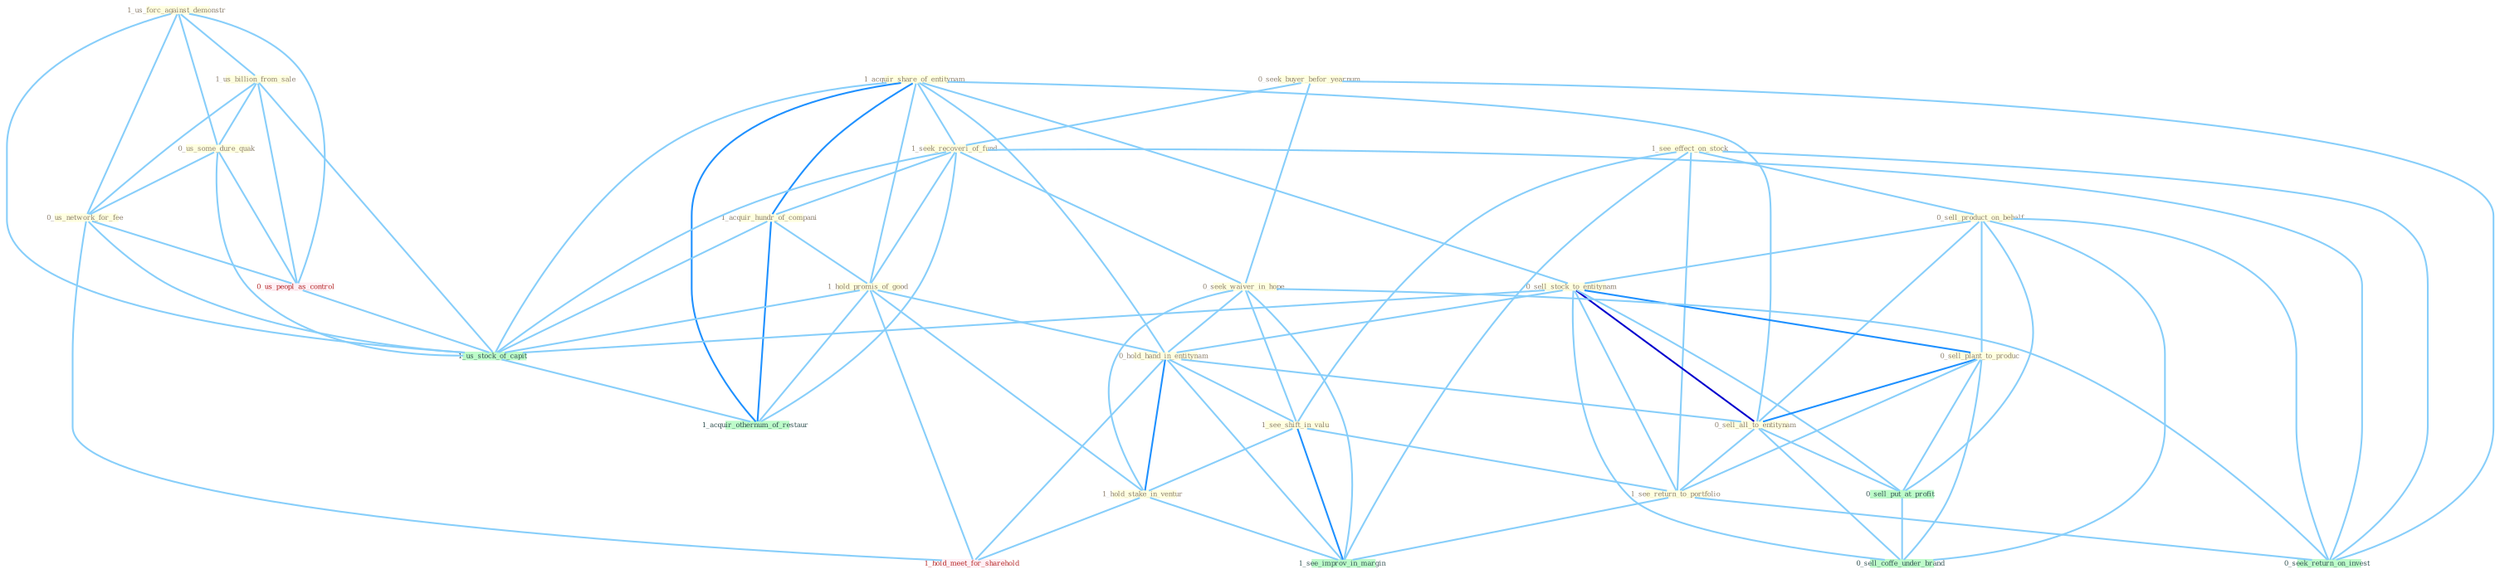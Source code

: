 Graph G{ 
    node
    [shape=polygon,style=filled,width=.5,height=.06,color="#BDFCC9",fixedsize=true,fontsize=4,
    fontcolor="#2f4f4f"];
    {node
    [color="#ffffe0", fontcolor="#8b7d6b"] "1_acquir_share_of_entitynam " "0_seek_buyer_befor_yearnum " "1_seek_recoveri_of_fund " "1_see_effect_on_stock " "0_sell_product_on_behalf " "1_us_forc_against_demonstr " "1_acquir_hundr_of_compani " "1_us_billion_from_sale " "0_sell_stock_to_entitynam " "1_hold_promis_of_good " "0_seek_waiver_in_hope " "0_us_some_dure_quak " "0_us_network_for_fee " "0_hold_hand_in_entitynam " "1_see_shift_in_valu " "0_sell_plant_to_produc " "1_hold_stake_in_ventur " "0_sell_all_to_entitynam " "1_see_return_to_portfolio "}
{node [color="#fff0f5", fontcolor="#b22222"] "0_us_peopl_as_control " "1_hold_meet_for_sharehold "}
edge [color="#B0E2FF"];

	"1_acquir_share_of_entitynam " -- "1_seek_recoveri_of_fund " [w="1", color="#87cefa" ];
	"1_acquir_share_of_entitynam " -- "1_acquir_hundr_of_compani " [w="2", color="#1e90ff" , len=0.8];
	"1_acquir_share_of_entitynam " -- "0_sell_stock_to_entitynam " [w="1", color="#87cefa" ];
	"1_acquir_share_of_entitynam " -- "1_hold_promis_of_good " [w="1", color="#87cefa" ];
	"1_acquir_share_of_entitynam " -- "0_hold_hand_in_entitynam " [w="1", color="#87cefa" ];
	"1_acquir_share_of_entitynam " -- "0_sell_all_to_entitynam " [w="1", color="#87cefa" ];
	"1_acquir_share_of_entitynam " -- "1_us_stock_of_capit " [w="1", color="#87cefa" ];
	"1_acquir_share_of_entitynam " -- "1_acquir_othernum_of_restaur " [w="2", color="#1e90ff" , len=0.8];
	"0_seek_buyer_befor_yearnum " -- "1_seek_recoveri_of_fund " [w="1", color="#87cefa" ];
	"0_seek_buyer_befor_yearnum " -- "0_seek_waiver_in_hope " [w="1", color="#87cefa" ];
	"0_seek_buyer_befor_yearnum " -- "0_seek_return_on_invest " [w="1", color="#87cefa" ];
	"1_seek_recoveri_of_fund " -- "1_acquir_hundr_of_compani " [w="1", color="#87cefa" ];
	"1_seek_recoveri_of_fund " -- "1_hold_promis_of_good " [w="1", color="#87cefa" ];
	"1_seek_recoveri_of_fund " -- "0_seek_waiver_in_hope " [w="1", color="#87cefa" ];
	"1_seek_recoveri_of_fund " -- "0_seek_return_on_invest " [w="1", color="#87cefa" ];
	"1_seek_recoveri_of_fund " -- "1_us_stock_of_capit " [w="1", color="#87cefa" ];
	"1_seek_recoveri_of_fund " -- "1_acquir_othernum_of_restaur " [w="1", color="#87cefa" ];
	"1_see_effect_on_stock " -- "0_sell_product_on_behalf " [w="1", color="#87cefa" ];
	"1_see_effect_on_stock " -- "1_see_shift_in_valu " [w="1", color="#87cefa" ];
	"1_see_effect_on_stock " -- "1_see_return_to_portfolio " [w="1", color="#87cefa" ];
	"1_see_effect_on_stock " -- "0_seek_return_on_invest " [w="1", color="#87cefa" ];
	"1_see_effect_on_stock " -- "1_see_improv_in_margin " [w="1", color="#87cefa" ];
	"0_sell_product_on_behalf " -- "0_sell_stock_to_entitynam " [w="1", color="#87cefa" ];
	"0_sell_product_on_behalf " -- "0_sell_plant_to_produc " [w="1", color="#87cefa" ];
	"0_sell_product_on_behalf " -- "0_sell_all_to_entitynam " [w="1", color="#87cefa" ];
	"0_sell_product_on_behalf " -- "0_sell_put_at_profit " [w="1", color="#87cefa" ];
	"0_sell_product_on_behalf " -- "0_seek_return_on_invest " [w="1", color="#87cefa" ];
	"0_sell_product_on_behalf " -- "0_sell_coffe_under_brand " [w="1", color="#87cefa" ];
	"1_us_forc_against_demonstr " -- "1_us_billion_from_sale " [w="1", color="#87cefa" ];
	"1_us_forc_against_demonstr " -- "0_us_some_dure_quak " [w="1", color="#87cefa" ];
	"1_us_forc_against_demonstr " -- "0_us_network_for_fee " [w="1", color="#87cefa" ];
	"1_us_forc_against_demonstr " -- "0_us_peopl_as_control " [w="1", color="#87cefa" ];
	"1_us_forc_against_demonstr " -- "1_us_stock_of_capit " [w="1", color="#87cefa" ];
	"1_acquir_hundr_of_compani " -- "1_hold_promis_of_good " [w="1", color="#87cefa" ];
	"1_acquir_hundr_of_compani " -- "1_us_stock_of_capit " [w="1", color="#87cefa" ];
	"1_acquir_hundr_of_compani " -- "1_acquir_othernum_of_restaur " [w="2", color="#1e90ff" , len=0.8];
	"1_us_billion_from_sale " -- "0_us_some_dure_quak " [w="1", color="#87cefa" ];
	"1_us_billion_from_sale " -- "0_us_network_for_fee " [w="1", color="#87cefa" ];
	"1_us_billion_from_sale " -- "0_us_peopl_as_control " [w="1", color="#87cefa" ];
	"1_us_billion_from_sale " -- "1_us_stock_of_capit " [w="1", color="#87cefa" ];
	"0_sell_stock_to_entitynam " -- "0_hold_hand_in_entitynam " [w="1", color="#87cefa" ];
	"0_sell_stock_to_entitynam " -- "0_sell_plant_to_produc " [w="2", color="#1e90ff" , len=0.8];
	"0_sell_stock_to_entitynam " -- "0_sell_all_to_entitynam " [w="3", color="#0000cd" , len=0.6];
	"0_sell_stock_to_entitynam " -- "1_see_return_to_portfolio " [w="1", color="#87cefa" ];
	"0_sell_stock_to_entitynam " -- "0_sell_put_at_profit " [w="1", color="#87cefa" ];
	"0_sell_stock_to_entitynam " -- "1_us_stock_of_capit " [w="1", color="#87cefa" ];
	"0_sell_stock_to_entitynam " -- "0_sell_coffe_under_brand " [w="1", color="#87cefa" ];
	"1_hold_promis_of_good " -- "0_hold_hand_in_entitynam " [w="1", color="#87cefa" ];
	"1_hold_promis_of_good " -- "1_hold_stake_in_ventur " [w="1", color="#87cefa" ];
	"1_hold_promis_of_good " -- "1_us_stock_of_capit " [w="1", color="#87cefa" ];
	"1_hold_promis_of_good " -- "1_hold_meet_for_sharehold " [w="1", color="#87cefa" ];
	"1_hold_promis_of_good " -- "1_acquir_othernum_of_restaur " [w="1", color="#87cefa" ];
	"0_seek_waiver_in_hope " -- "0_hold_hand_in_entitynam " [w="1", color="#87cefa" ];
	"0_seek_waiver_in_hope " -- "1_see_shift_in_valu " [w="1", color="#87cefa" ];
	"0_seek_waiver_in_hope " -- "1_hold_stake_in_ventur " [w="1", color="#87cefa" ];
	"0_seek_waiver_in_hope " -- "0_seek_return_on_invest " [w="1", color="#87cefa" ];
	"0_seek_waiver_in_hope " -- "1_see_improv_in_margin " [w="1", color="#87cefa" ];
	"0_us_some_dure_quak " -- "0_us_network_for_fee " [w="1", color="#87cefa" ];
	"0_us_some_dure_quak " -- "0_us_peopl_as_control " [w="1", color="#87cefa" ];
	"0_us_some_dure_quak " -- "1_us_stock_of_capit " [w="1", color="#87cefa" ];
	"0_us_network_for_fee " -- "0_us_peopl_as_control " [w="1", color="#87cefa" ];
	"0_us_network_for_fee " -- "1_us_stock_of_capit " [w="1", color="#87cefa" ];
	"0_us_network_for_fee " -- "1_hold_meet_for_sharehold " [w="1", color="#87cefa" ];
	"0_hold_hand_in_entitynam " -- "1_see_shift_in_valu " [w="1", color="#87cefa" ];
	"0_hold_hand_in_entitynam " -- "1_hold_stake_in_ventur " [w="2", color="#1e90ff" , len=0.8];
	"0_hold_hand_in_entitynam " -- "0_sell_all_to_entitynam " [w="1", color="#87cefa" ];
	"0_hold_hand_in_entitynam " -- "1_see_improv_in_margin " [w="1", color="#87cefa" ];
	"0_hold_hand_in_entitynam " -- "1_hold_meet_for_sharehold " [w="1", color="#87cefa" ];
	"1_see_shift_in_valu " -- "1_hold_stake_in_ventur " [w="1", color="#87cefa" ];
	"1_see_shift_in_valu " -- "1_see_return_to_portfolio " [w="1", color="#87cefa" ];
	"1_see_shift_in_valu " -- "1_see_improv_in_margin " [w="2", color="#1e90ff" , len=0.8];
	"0_sell_plant_to_produc " -- "0_sell_all_to_entitynam " [w="2", color="#1e90ff" , len=0.8];
	"0_sell_plant_to_produc " -- "1_see_return_to_portfolio " [w="1", color="#87cefa" ];
	"0_sell_plant_to_produc " -- "0_sell_put_at_profit " [w="1", color="#87cefa" ];
	"0_sell_plant_to_produc " -- "0_sell_coffe_under_brand " [w="1", color="#87cefa" ];
	"1_hold_stake_in_ventur " -- "1_see_improv_in_margin " [w="1", color="#87cefa" ];
	"1_hold_stake_in_ventur " -- "1_hold_meet_for_sharehold " [w="1", color="#87cefa" ];
	"0_sell_all_to_entitynam " -- "1_see_return_to_portfolio " [w="1", color="#87cefa" ];
	"0_sell_all_to_entitynam " -- "0_sell_put_at_profit " [w="1", color="#87cefa" ];
	"0_sell_all_to_entitynam " -- "0_sell_coffe_under_brand " [w="1", color="#87cefa" ];
	"1_see_return_to_portfolio " -- "0_seek_return_on_invest " [w="1", color="#87cefa" ];
	"1_see_return_to_portfolio " -- "1_see_improv_in_margin " [w="1", color="#87cefa" ];
	"0_us_peopl_as_control " -- "1_us_stock_of_capit " [w="1", color="#87cefa" ];
	"0_sell_put_at_profit " -- "0_sell_coffe_under_brand " [w="1", color="#87cefa" ];
	"1_us_stock_of_capit " -- "1_acquir_othernum_of_restaur " [w="1", color="#87cefa" ];
}